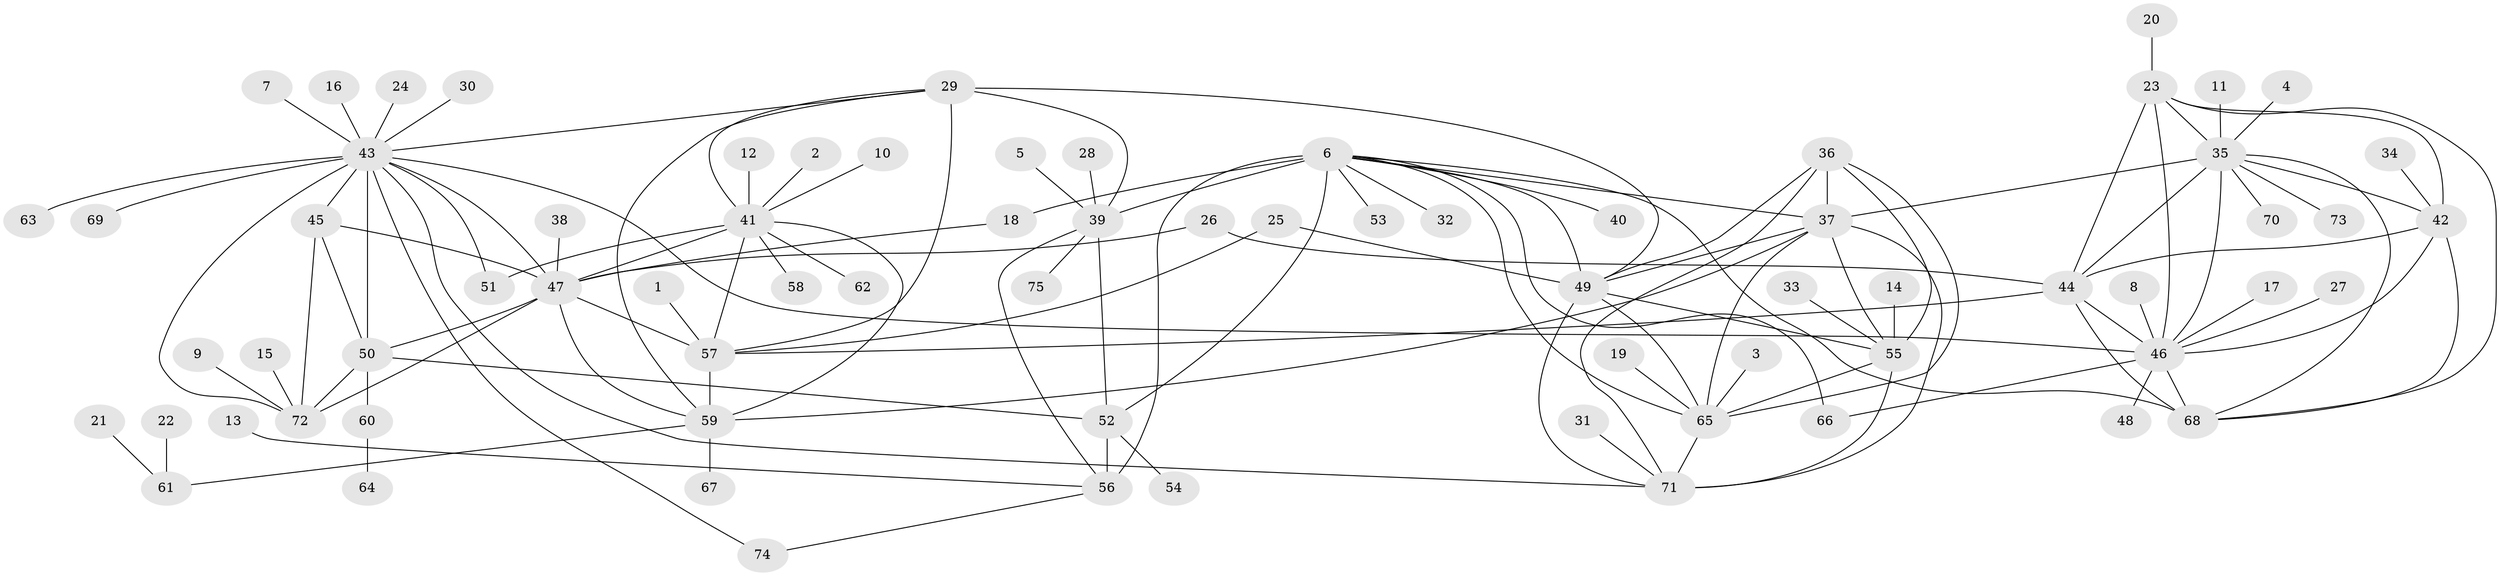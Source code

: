 // original degree distribution, {14: 0.02054794520547945, 11: 0.0136986301369863, 8: 0.04794520547945205, 10: 0.0410958904109589, 7: 0.0273972602739726, 9: 0.0547945205479452, 13: 0.0136986301369863, 6: 0.0136986301369863, 12: 0.00684931506849315, 1: 0.5753424657534246, 3: 0.04794520547945205, 2: 0.13013698630136986, 5: 0.00684931506849315}
// Generated by graph-tools (version 1.1) at 2025/26/03/09/25 03:26:41]
// undirected, 75 vertices, 124 edges
graph export_dot {
graph [start="1"]
  node [color=gray90,style=filled];
  1;
  2;
  3;
  4;
  5;
  6;
  7;
  8;
  9;
  10;
  11;
  12;
  13;
  14;
  15;
  16;
  17;
  18;
  19;
  20;
  21;
  22;
  23;
  24;
  25;
  26;
  27;
  28;
  29;
  30;
  31;
  32;
  33;
  34;
  35;
  36;
  37;
  38;
  39;
  40;
  41;
  42;
  43;
  44;
  45;
  46;
  47;
  48;
  49;
  50;
  51;
  52;
  53;
  54;
  55;
  56;
  57;
  58;
  59;
  60;
  61;
  62;
  63;
  64;
  65;
  66;
  67;
  68;
  69;
  70;
  71;
  72;
  73;
  74;
  75;
  1 -- 57 [weight=1.0];
  2 -- 41 [weight=1.0];
  3 -- 65 [weight=1.0];
  4 -- 35 [weight=1.0];
  5 -- 39 [weight=1.0];
  6 -- 18 [weight=1.0];
  6 -- 32 [weight=1.0];
  6 -- 37 [weight=1.0];
  6 -- 39 [weight=3.0];
  6 -- 40 [weight=1.0];
  6 -- 49 [weight=1.0];
  6 -- 52 [weight=3.0];
  6 -- 53 [weight=1.0];
  6 -- 56 [weight=6.0];
  6 -- 65 [weight=1.0];
  6 -- 66 [weight=1.0];
  6 -- 68 [weight=1.0];
  7 -- 43 [weight=1.0];
  8 -- 46 [weight=1.0];
  9 -- 72 [weight=1.0];
  10 -- 41 [weight=1.0];
  11 -- 35 [weight=1.0];
  12 -- 41 [weight=1.0];
  13 -- 56 [weight=1.0];
  14 -- 55 [weight=1.0];
  15 -- 72 [weight=1.0];
  16 -- 43 [weight=1.0];
  17 -- 46 [weight=1.0];
  18 -- 47 [weight=1.0];
  19 -- 65 [weight=1.0];
  20 -- 23 [weight=1.0];
  21 -- 61 [weight=1.0];
  22 -- 61 [weight=1.0];
  23 -- 35 [weight=1.0];
  23 -- 42 [weight=1.0];
  23 -- 44 [weight=2.0];
  23 -- 46 [weight=1.0];
  23 -- 68 [weight=1.0];
  24 -- 43 [weight=1.0];
  25 -- 49 [weight=1.0];
  25 -- 57 [weight=1.0];
  26 -- 44 [weight=1.0];
  26 -- 47 [weight=1.0];
  27 -- 46 [weight=1.0];
  28 -- 39 [weight=1.0];
  29 -- 39 [weight=1.0];
  29 -- 41 [weight=1.0];
  29 -- 43 [weight=1.0];
  29 -- 49 [weight=1.0];
  29 -- 57 [weight=3.0];
  29 -- 59 [weight=2.0];
  30 -- 43 [weight=1.0];
  31 -- 71 [weight=1.0];
  33 -- 55 [weight=1.0];
  34 -- 42 [weight=1.0];
  35 -- 37 [weight=1.0];
  35 -- 42 [weight=1.0];
  35 -- 44 [weight=2.0];
  35 -- 46 [weight=1.0];
  35 -- 68 [weight=1.0];
  35 -- 70 [weight=1.0];
  35 -- 73 [weight=1.0];
  36 -- 37 [weight=2.0];
  36 -- 49 [weight=1.0];
  36 -- 55 [weight=1.0];
  36 -- 65 [weight=1.0];
  36 -- 71 [weight=1.0];
  37 -- 49 [weight=2.0];
  37 -- 55 [weight=2.0];
  37 -- 59 [weight=1.0];
  37 -- 65 [weight=2.0];
  37 -- 71 [weight=2.0];
  38 -- 47 [weight=1.0];
  39 -- 52 [weight=1.0];
  39 -- 56 [weight=2.0];
  39 -- 75 [weight=1.0];
  41 -- 47 [weight=1.0];
  41 -- 51 [weight=1.0];
  41 -- 57 [weight=3.0];
  41 -- 58 [weight=1.0];
  41 -- 59 [weight=2.0];
  41 -- 62 [weight=1.0];
  42 -- 44 [weight=2.0];
  42 -- 46 [weight=1.0];
  42 -- 68 [weight=1.0];
  43 -- 45 [weight=2.0];
  43 -- 46 [weight=1.0];
  43 -- 47 [weight=3.0];
  43 -- 50 [weight=4.0];
  43 -- 51 [weight=1.0];
  43 -- 63 [weight=1.0];
  43 -- 69 [weight=1.0];
  43 -- 71 [weight=1.0];
  43 -- 72 [weight=2.0];
  43 -- 74 [weight=1.0];
  44 -- 46 [weight=2.0];
  44 -- 57 [weight=1.0];
  44 -- 68 [weight=2.0];
  45 -- 47 [weight=1.0];
  45 -- 50 [weight=2.0];
  45 -- 72 [weight=1.0];
  46 -- 48 [weight=1.0];
  46 -- 66 [weight=1.0];
  46 -- 68 [weight=1.0];
  47 -- 50 [weight=2.0];
  47 -- 57 [weight=1.0];
  47 -- 59 [weight=1.0];
  47 -- 72 [weight=1.0];
  49 -- 55 [weight=1.0];
  49 -- 65 [weight=1.0];
  49 -- 71 [weight=1.0];
  50 -- 52 [weight=1.0];
  50 -- 60 [weight=1.0];
  50 -- 72 [weight=2.0];
  52 -- 54 [weight=1.0];
  52 -- 56 [weight=2.0];
  55 -- 65 [weight=1.0];
  55 -- 71 [weight=1.0];
  56 -- 74 [weight=1.0];
  57 -- 59 [weight=6.0];
  59 -- 61 [weight=1.0];
  59 -- 67 [weight=1.0];
  60 -- 64 [weight=1.0];
  65 -- 71 [weight=1.0];
}
